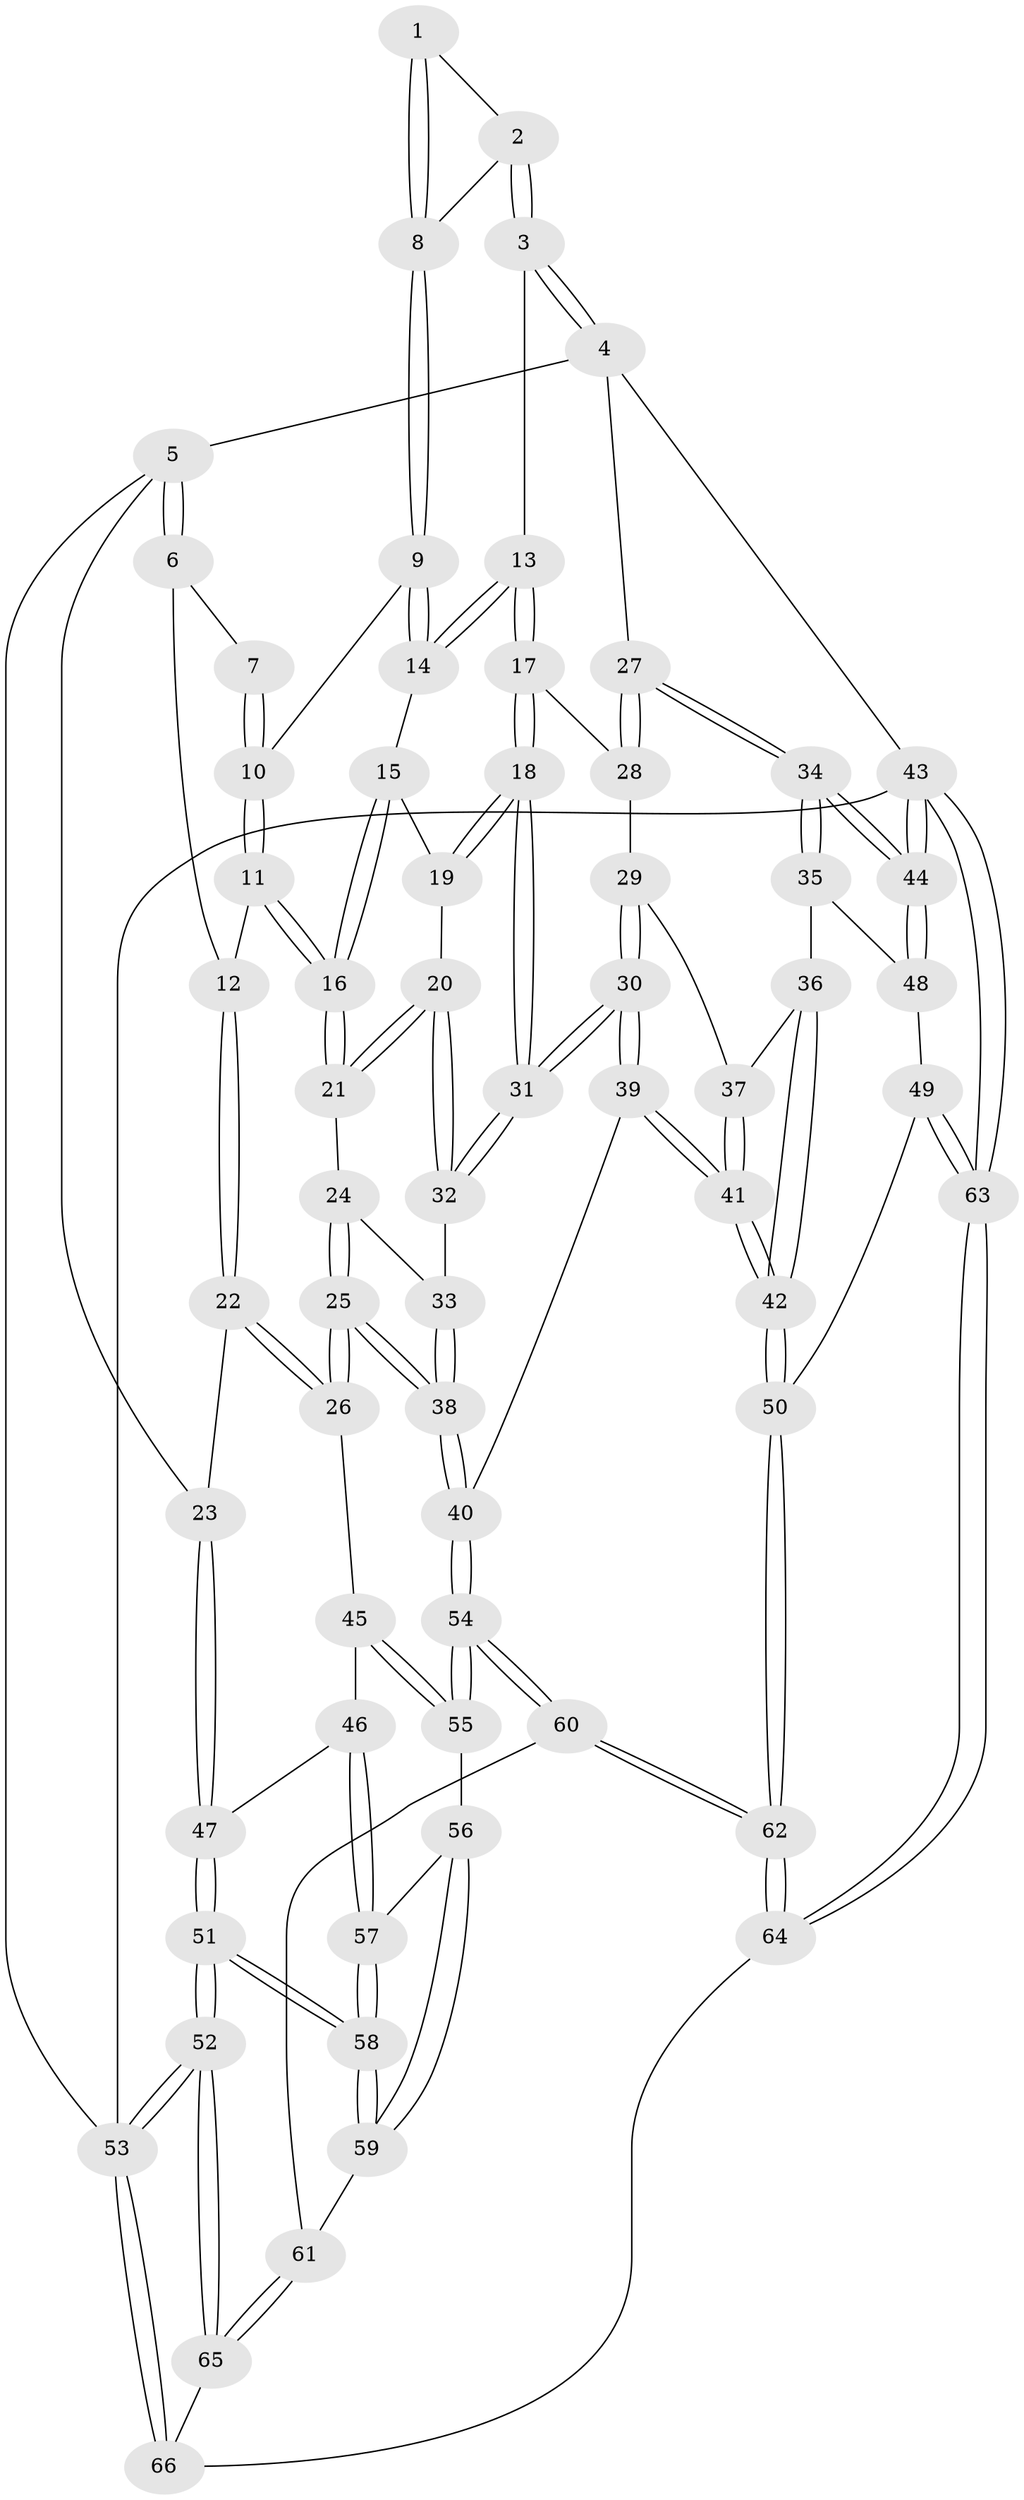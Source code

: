 // Generated by graph-tools (version 1.1) at 2025/03/03/09/25 03:03:24]
// undirected, 66 vertices, 162 edges
graph export_dot {
graph [start="1"]
  node [color=gray90,style=filled];
  1 [pos="+0.5022965597239465+0"];
  2 [pos="+0.8835085252568754+0"];
  3 [pos="+1+0"];
  4 [pos="+1+0"];
  5 [pos="+0+0"];
  6 [pos="+0.09213325658353153+0"];
  7 [pos="+0.45880008588071397+0"];
  8 [pos="+0.5732772250251575+0.09284192334387692"];
  9 [pos="+0.5745639829247333+0.11148910122692275"];
  10 [pos="+0.44539986924466374+0.12253956249911423"];
  11 [pos="+0.3527059035538682+0.1873449189394143"];
  12 [pos="+0.23804340611429903+0.16121187085020125"];
  13 [pos="+0.7973741768085594+0.16948208257426045"];
  14 [pos="+0.6217734603081876+0.147070769337811"];
  15 [pos="+0.5298670129717202+0.27450706443647566"];
  16 [pos="+0.41911608938085804+0.2699415964408724"];
  17 [pos="+0.7985372721502063+0.22583965110144472"];
  18 [pos="+0.7241736761437286+0.37512728239010007"];
  19 [pos="+0.5423335008840249+0.28980677373436725"];
  20 [pos="+0.5298469338225339+0.42773864624884933"];
  21 [pos="+0.4171391413716765+0.338931041177769"];
  22 [pos="+0.19860277086162625+0.22080182219790268"];
  23 [pos="+0+0.338893117699335"];
  24 [pos="+0.38006393474403133+0.3971681172647751"];
  25 [pos="+0.23990664805003986+0.49279609836254773"];
  26 [pos="+0.2242714817102834+0.48607855454542287"];
  27 [pos="+1+0.352762263985711"];
  28 [pos="+0.929072381716769+0.325728131675352"];
  29 [pos="+0.9284647575784443+0.45384860740867966"];
  30 [pos="+0.7095138004380043+0.48070971824368763"];
  31 [pos="+0.7090172441993894+0.47920160917460597"];
  32 [pos="+0.5333455375000089+0.4339246368990075"];
  33 [pos="+0.47100574262660094+0.4834448389244438"];
  34 [pos="+1+0.5223545823196439"];
  35 [pos="+1+0.5154259595726456"];
  36 [pos="+1+0.505611336851394"];
  37 [pos="+0.9799168740257587+0.4912571104883822"];
  38 [pos="+0.38944954427179257+0.6599115496010782"];
  39 [pos="+0.7104005525628848+0.6273572860538078"];
  40 [pos="+0.39046039243032904+0.6623163064240875"];
  41 [pos="+0.7285940812778102+0.6514638887477314"];
  42 [pos="+0.7497378113049997+0.6876053537472708"];
  43 [pos="+1+1"];
  44 [pos="+1+0.6356117971781892"];
  45 [pos="+0.2042048964257363+0.4928274927583887"];
  46 [pos="+0+0.5426767888688308"];
  47 [pos="+0+0.5154394580220281"];
  48 [pos="+0.8793250489571627+0.6541035736002371"];
  49 [pos="+0.7577933793991026+0.698168142968439"];
  50 [pos="+0.753226564163709+0.6943707287144717"];
  51 [pos="+0+1"];
  52 [pos="+0+1"];
  53 [pos="+0+1"];
  54 [pos="+0.3713103594635436+0.72184777456117"];
  55 [pos="+0.15627982476842858+0.7304225347707738"];
  56 [pos="+0.11715154774650917+0.7431296554908592"];
  57 [pos="+0.09774371704111275+0.7304194274567004"];
  58 [pos="+0+0.8603073811706463"];
  59 [pos="+0.12399281718615456+0.8375194936149836"];
  60 [pos="+0.37460380354063977+0.7666427771598444"];
  61 [pos="+0.14446661923084855+0.8737622370721946"];
  62 [pos="+0.4503418857744716+0.9930043159040599"];
  63 [pos="+1+1"];
  64 [pos="+0.44572580449622373+1"];
  65 [pos="+0.14491792002335963+0.9057698765561594"];
  66 [pos="+0.3734363085035071+1"];
  1 -- 2;
  1 -- 8;
  1 -- 8;
  2 -- 3;
  2 -- 3;
  2 -- 8;
  3 -- 4;
  3 -- 4;
  3 -- 13;
  4 -- 5;
  4 -- 27;
  4 -- 43;
  5 -- 6;
  5 -- 6;
  5 -- 23;
  5 -- 53;
  6 -- 7;
  6 -- 12;
  7 -- 10;
  7 -- 10;
  8 -- 9;
  8 -- 9;
  9 -- 10;
  9 -- 14;
  9 -- 14;
  10 -- 11;
  10 -- 11;
  11 -- 12;
  11 -- 16;
  11 -- 16;
  12 -- 22;
  12 -- 22;
  13 -- 14;
  13 -- 14;
  13 -- 17;
  13 -- 17;
  14 -- 15;
  15 -- 16;
  15 -- 16;
  15 -- 19;
  16 -- 21;
  16 -- 21;
  17 -- 18;
  17 -- 18;
  17 -- 28;
  18 -- 19;
  18 -- 19;
  18 -- 31;
  18 -- 31;
  19 -- 20;
  20 -- 21;
  20 -- 21;
  20 -- 32;
  20 -- 32;
  21 -- 24;
  22 -- 23;
  22 -- 26;
  22 -- 26;
  23 -- 47;
  23 -- 47;
  24 -- 25;
  24 -- 25;
  24 -- 33;
  25 -- 26;
  25 -- 26;
  25 -- 38;
  25 -- 38;
  26 -- 45;
  27 -- 28;
  27 -- 28;
  27 -- 34;
  27 -- 34;
  28 -- 29;
  29 -- 30;
  29 -- 30;
  29 -- 37;
  30 -- 31;
  30 -- 31;
  30 -- 39;
  30 -- 39;
  31 -- 32;
  31 -- 32;
  32 -- 33;
  33 -- 38;
  33 -- 38;
  34 -- 35;
  34 -- 35;
  34 -- 44;
  34 -- 44;
  35 -- 36;
  35 -- 48;
  36 -- 37;
  36 -- 42;
  36 -- 42;
  37 -- 41;
  37 -- 41;
  38 -- 40;
  38 -- 40;
  39 -- 40;
  39 -- 41;
  39 -- 41;
  40 -- 54;
  40 -- 54;
  41 -- 42;
  41 -- 42;
  42 -- 50;
  42 -- 50;
  43 -- 44;
  43 -- 44;
  43 -- 63;
  43 -- 63;
  43 -- 53;
  44 -- 48;
  44 -- 48;
  45 -- 46;
  45 -- 55;
  45 -- 55;
  46 -- 47;
  46 -- 57;
  46 -- 57;
  47 -- 51;
  47 -- 51;
  48 -- 49;
  49 -- 50;
  49 -- 63;
  49 -- 63;
  50 -- 62;
  50 -- 62;
  51 -- 52;
  51 -- 52;
  51 -- 58;
  51 -- 58;
  52 -- 53;
  52 -- 53;
  52 -- 65;
  52 -- 65;
  53 -- 66;
  53 -- 66;
  54 -- 55;
  54 -- 55;
  54 -- 60;
  54 -- 60;
  55 -- 56;
  56 -- 57;
  56 -- 59;
  56 -- 59;
  57 -- 58;
  57 -- 58;
  58 -- 59;
  58 -- 59;
  59 -- 61;
  60 -- 61;
  60 -- 62;
  60 -- 62;
  61 -- 65;
  61 -- 65;
  62 -- 64;
  62 -- 64;
  63 -- 64;
  63 -- 64;
  64 -- 66;
  65 -- 66;
}
